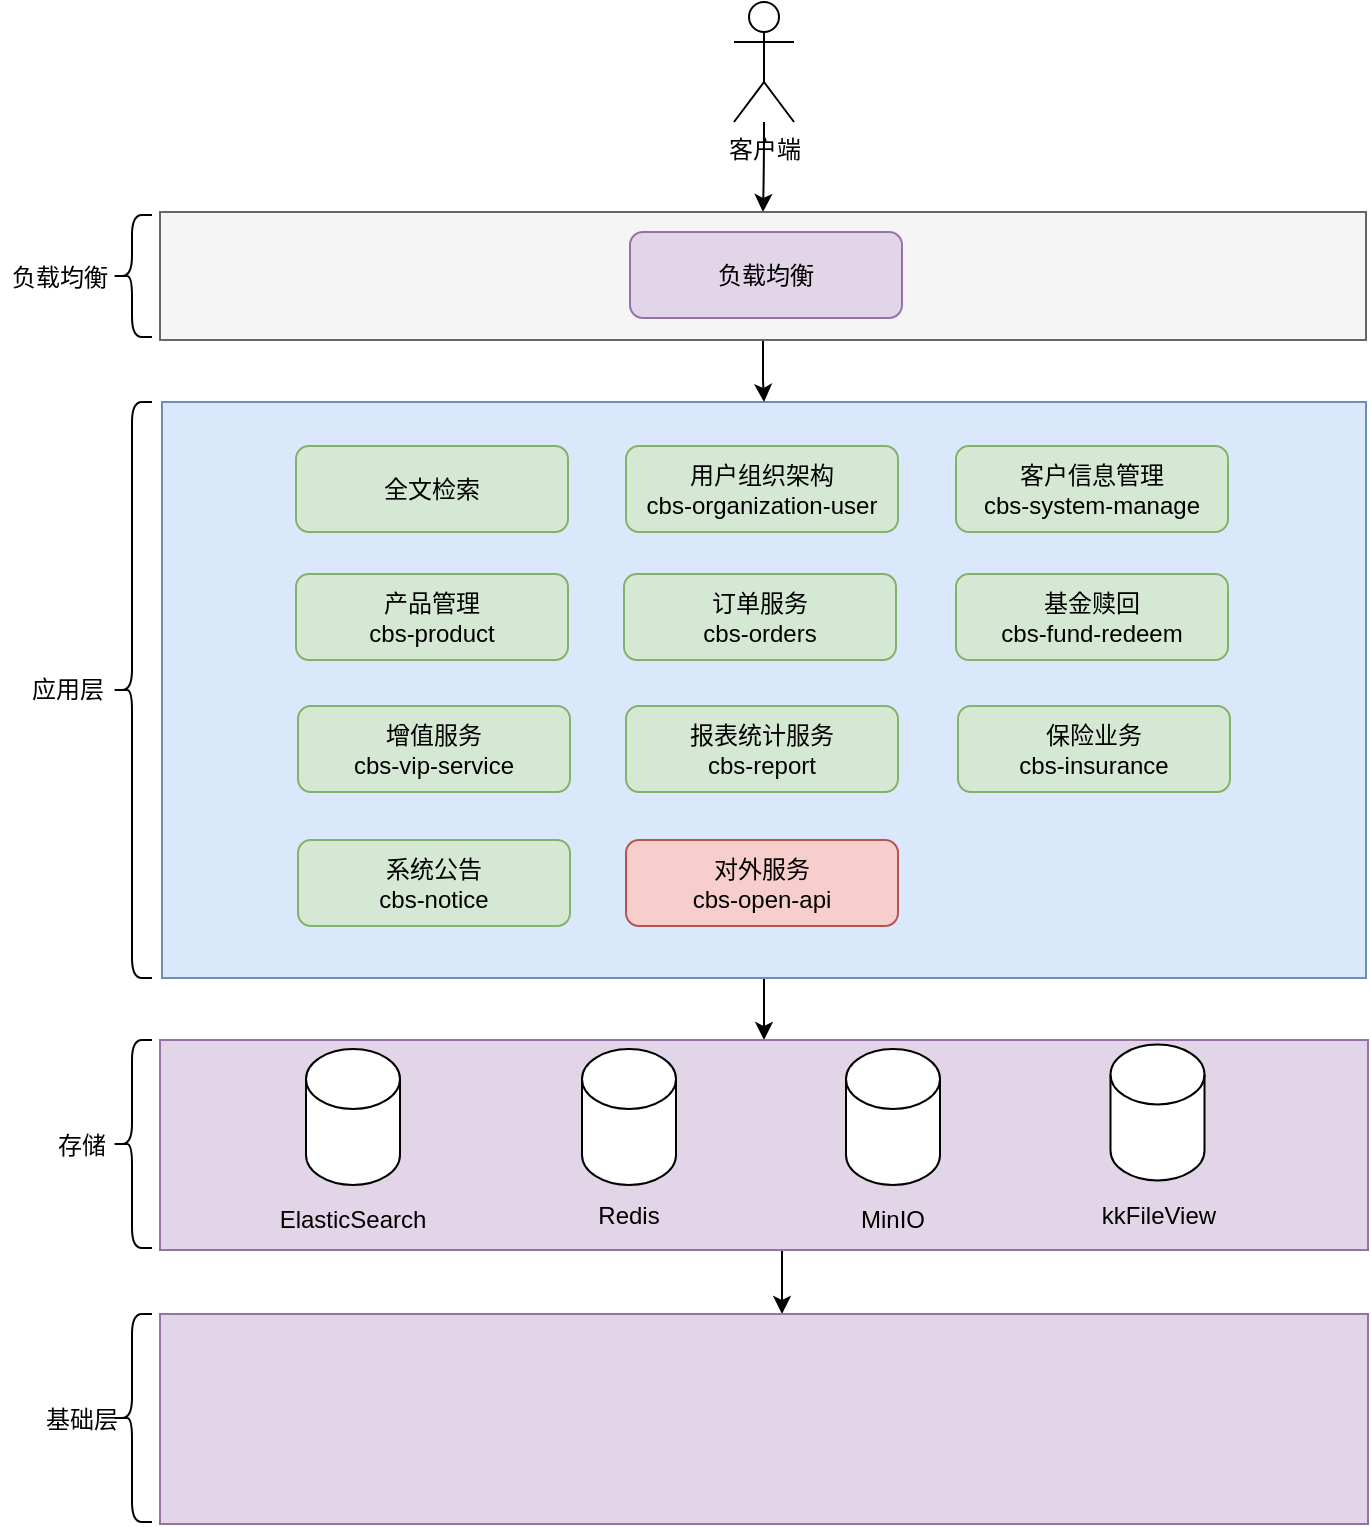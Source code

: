<mxfile version="24.5.3" type="github">
  <diagram id="FIQT3pwKjuodvygs0_mC" name="第 1 页">
    <mxGraphModel dx="1434" dy="746" grid="0" gridSize="10" guides="1" tooltips="1" connect="1" arrows="1" fold="1" page="1" pageScale="1" pageWidth="827" pageHeight="1169" math="0" shadow="0">
      <root>
        <mxCell id="0" />
        <mxCell id="1" parent="0" />
        <mxCell id="L5L_JWcabAk_taaHSs-1-34" style="edgeStyle=orthogonalEdgeStyle;curved=1;rounded=0;orthogonalLoop=1;jettySize=auto;html=1;entryX=0.5;entryY=0;entryDx=0;entryDy=0;" parent="1" source="bA3_Qh9jvu_0rKNAbHTe-8" target="L5L_JWcabAk_taaHSs-1-33" edge="1">
          <mxGeometry relative="1" as="geometry" />
        </mxCell>
        <mxCell id="bA3_Qh9jvu_0rKNAbHTe-8" value="客户端" style="shape=umlActor;verticalLabelPosition=bottom;verticalAlign=top;html=1;outlineConnect=0;" parent="1" vertex="1">
          <mxGeometry x="401" y="78" width="30" height="60" as="geometry" />
        </mxCell>
        <mxCell id="L5L_JWcabAk_taaHSs-1-42" style="edgeStyle=orthogonalEdgeStyle;curved=1;rounded=0;orthogonalLoop=1;jettySize=auto;html=1;entryX=0.5;entryY=0;entryDx=0;entryDy=0;" parent="1" source="L5L_JWcabAk_taaHSs-1-2" target="L5L_JWcabAk_taaHSs-1-25" edge="1">
          <mxGeometry relative="1" as="geometry" />
        </mxCell>
        <mxCell id="L5L_JWcabAk_taaHSs-1-2" value="" style="rounded=0;whiteSpace=wrap;html=1;fillColor=#dae8fc;strokeColor=#6c8ebf;" parent="1" vertex="1">
          <mxGeometry x="115" y="278" width="602" height="288" as="geometry" />
        </mxCell>
        <mxCell id="L5L_JWcabAk_taaHSs-1-5" value="全文检索" style="rounded=1;whiteSpace=wrap;html=1;fillColor=#d5e8d4;strokeColor=#82b366;" parent="1" vertex="1">
          <mxGeometry x="182" y="300" width="136" height="43" as="geometry" />
        </mxCell>
        <mxCell id="L5L_JWcabAk_taaHSs-1-6" value="产品管理&lt;br&gt;cbs-product" style="rounded=1;whiteSpace=wrap;html=1;fillColor=#d5e8d4;strokeColor=#82b366;" parent="1" vertex="1">
          <mxGeometry x="182" y="364" width="136" height="43" as="geometry" />
        </mxCell>
        <mxCell id="L5L_JWcabAk_taaHSs-1-7" value="用户组织架构&lt;br&gt;cbs-organization-user" style="rounded=1;whiteSpace=wrap;html=1;fillColor=#d5e8d4;strokeColor=#82b366;" parent="1" vertex="1">
          <mxGeometry x="347" y="300" width="136" height="43" as="geometry" />
        </mxCell>
        <mxCell id="L5L_JWcabAk_taaHSs-1-8" value="客户信息管理&lt;br&gt;cbs-system-manage" style="rounded=1;whiteSpace=wrap;html=1;fillColor=#d5e8d4;strokeColor=#82b366;" parent="1" vertex="1">
          <mxGeometry x="512" y="300" width="136" height="43" as="geometry" />
        </mxCell>
        <mxCell id="L5L_JWcabAk_taaHSs-1-9" value="订单服务&lt;br&gt;cbs-orders" style="rounded=1;whiteSpace=wrap;html=1;fillColor=#d5e8d4;strokeColor=#82b366;" parent="1" vertex="1">
          <mxGeometry x="346" y="364" width="136" height="43" as="geometry" />
        </mxCell>
        <mxCell id="L5L_JWcabAk_taaHSs-1-10" value="基金赎回&lt;br&gt;cbs-fund-redeem" style="rounded=1;whiteSpace=wrap;html=1;fillColor=#d5e8d4;strokeColor=#82b366;" parent="1" vertex="1">
          <mxGeometry x="512" y="364" width="136" height="43" as="geometry" />
        </mxCell>
        <mxCell id="L5L_JWcabAk_taaHSs-1-11" value="增值服务&lt;br&gt;cbs-vip-service" style="rounded=1;whiteSpace=wrap;html=1;fillColor=#d5e8d4;strokeColor=#82b366;" parent="1" vertex="1">
          <mxGeometry x="183" y="430" width="136" height="43" as="geometry" />
        </mxCell>
        <mxCell id="L5L_JWcabAk_taaHSs-1-12" value="报表统计服务&lt;br&gt;cbs-report" style="rounded=1;whiteSpace=wrap;html=1;fillColor=#d5e8d4;strokeColor=#82b366;" parent="1" vertex="1">
          <mxGeometry x="347" y="430" width="136" height="43" as="geometry" />
        </mxCell>
        <mxCell id="L5L_JWcabAk_taaHSs-1-13" value="保险业务&lt;br&gt;cbs-insurance" style="rounded=1;whiteSpace=wrap;html=1;fillColor=#d5e8d4;strokeColor=#82b366;" parent="1" vertex="1">
          <mxGeometry x="513" y="430" width="136" height="43" as="geometry" />
        </mxCell>
        <mxCell id="L5L_JWcabAk_taaHSs-1-14" value="系统公告&lt;br&gt;cbs-notice" style="rounded=1;whiteSpace=wrap;html=1;fillColor=#d5e8d4;strokeColor=#82b366;" parent="1" vertex="1">
          <mxGeometry x="183" y="497" width="136" height="43" as="geometry" />
        </mxCell>
        <mxCell id="L5L_JWcabAk_taaHSs-1-15" value="对外服务&lt;br&gt;cbs-open-api" style="rounded=1;whiteSpace=wrap;html=1;fillColor=#f8cecc;strokeColor=#b85450;" parent="1" vertex="1">
          <mxGeometry x="347" y="497" width="136" height="43" as="geometry" />
        </mxCell>
        <mxCell id="L5L_JWcabAk_taaHSs-1-23" value="应用层" style="text;html=1;strokeColor=none;fillColor=none;align=center;verticalAlign=middle;whiteSpace=wrap;rounded=0;" parent="1" vertex="1">
          <mxGeometry x="38" y="407" width="60" height="30" as="geometry" />
        </mxCell>
        <mxCell id="L5L_JWcabAk_taaHSs-1-24" value="" style="shape=curlyBracket;whiteSpace=wrap;html=1;rounded=1;" parent="1" vertex="1">
          <mxGeometry x="90" y="278" width="20" height="288" as="geometry" />
        </mxCell>
        <mxCell id="6_hMgDD0ghvQ9nfx3Wfn-14" style="edgeStyle=orthogonalEdgeStyle;rounded=0;orthogonalLoop=1;jettySize=auto;html=1;entryX=0.5;entryY=0;entryDx=0;entryDy=0;" edge="1" parent="1">
          <mxGeometry relative="1" as="geometry">
            <mxPoint x="425" y="702" as="sourcePoint" />
            <mxPoint x="425" y="734" as="targetPoint" />
          </mxGeometry>
        </mxCell>
        <mxCell id="L5L_JWcabAk_taaHSs-1-25" value="" style="rounded=0;whiteSpace=wrap;html=1;fillColor=#e1d5e7;strokeColor=#9673a6;" parent="1" vertex="1">
          <mxGeometry x="114" y="597" width="604" height="105" as="geometry" />
        </mxCell>
        <mxCell id="L5L_JWcabAk_taaHSs-1-26" value="&lt;div&gt;&lt;br&gt;&lt;/div&gt;" style="shape=cylinder3;whiteSpace=wrap;html=1;boundedLbl=1;backgroundOutline=1;size=15;rounded=0;" parent="1" vertex="1">
          <mxGeometry x="187" y="601.5" width="47" height="68" as="geometry" />
        </mxCell>
        <mxCell id="L5L_JWcabAk_taaHSs-1-27" value="" style="shape=cylinder3;whiteSpace=wrap;html=1;boundedLbl=1;backgroundOutline=1;size=15;rounded=0;" parent="1" vertex="1">
          <mxGeometry x="325" y="601.5" width="47" height="68" as="geometry" />
        </mxCell>
        <mxCell id="L5L_JWcabAk_taaHSs-1-30" value="存储" style="text;html=1;strokeColor=none;fillColor=none;align=center;verticalAlign=middle;whiteSpace=wrap;rounded=0;" parent="1" vertex="1">
          <mxGeometry x="45" y="634.5" width="60" height="30" as="geometry" />
        </mxCell>
        <mxCell id="L5L_JWcabAk_taaHSs-1-31" value="" style="shape=curlyBracket;whiteSpace=wrap;html=1;rounded=1;" parent="1" vertex="1">
          <mxGeometry x="90" y="597" width="20" height="104" as="geometry" />
        </mxCell>
        <mxCell id="L5L_JWcabAk_taaHSs-1-32" value="" style="shape=cylinder3;whiteSpace=wrap;html=1;boundedLbl=1;backgroundOutline=1;size=15;rounded=0;" parent="1" vertex="1">
          <mxGeometry x="457" y="601.5" width="47" height="68" as="geometry" />
        </mxCell>
        <mxCell id="6_hMgDD0ghvQ9nfx3Wfn-1" style="edgeStyle=orthogonalEdgeStyle;rounded=0;orthogonalLoop=1;jettySize=auto;html=1;" edge="1" parent="1" source="L5L_JWcabAk_taaHSs-1-33" target="L5L_JWcabAk_taaHSs-1-2">
          <mxGeometry relative="1" as="geometry" />
        </mxCell>
        <mxCell id="L5L_JWcabAk_taaHSs-1-33" value="" style="rounded=0;whiteSpace=wrap;html=1;fillColor=#f5f5f5;strokeColor=#666666;fontColor=#333333;" parent="1" vertex="1">
          <mxGeometry x="114" y="183" width="603" height="64" as="geometry" />
        </mxCell>
        <mxCell id="L5L_JWcabAk_taaHSs-1-36" value="负载均衡" style="text;html=1;strokeColor=none;fillColor=none;align=center;verticalAlign=middle;whiteSpace=wrap;rounded=0;" parent="1" vertex="1">
          <mxGeometry x="34" y="200.5" width="60" height="30" as="geometry" />
        </mxCell>
        <mxCell id="L5L_JWcabAk_taaHSs-1-37" value="" style="shape=curlyBracket;whiteSpace=wrap;html=1;rounded=1;" parent="1" vertex="1">
          <mxGeometry x="90" y="184.5" width="20" height="61" as="geometry" />
        </mxCell>
        <mxCell id="L5L_JWcabAk_taaHSs-1-40" value="负载均衡" style="rounded=1;whiteSpace=wrap;html=1;fillColor=#e1d5e7;strokeColor=#9673a6;" parent="1" vertex="1">
          <mxGeometry x="349" y="193" width="136" height="43" as="geometry" />
        </mxCell>
        <mxCell id="6_hMgDD0ghvQ9nfx3Wfn-2" value="ElasticSearch" style="text;html=1;align=center;verticalAlign=middle;whiteSpace=wrap;rounded=0;" vertex="1" parent="1">
          <mxGeometry x="165.25" y="672" width="90.5" height="30" as="geometry" />
        </mxCell>
        <mxCell id="6_hMgDD0ghvQ9nfx3Wfn-3" value="Redis" style="text;html=1;align=center;verticalAlign=middle;whiteSpace=wrap;rounded=0;" vertex="1" parent="1">
          <mxGeometry x="303.25" y="669.5" width="90.5" height="30" as="geometry" />
        </mxCell>
        <mxCell id="6_hMgDD0ghvQ9nfx3Wfn-4" value="MinIO" style="text;html=1;align=center;verticalAlign=middle;whiteSpace=wrap;rounded=0;" vertex="1" parent="1">
          <mxGeometry x="435.25" y="672" width="90.5" height="30" as="geometry" />
        </mxCell>
        <mxCell id="6_hMgDD0ghvQ9nfx3Wfn-5" value="" style="rounded=0;whiteSpace=wrap;html=1;fillColor=#e1d5e7;strokeColor=#9673a6;" vertex="1" parent="1">
          <mxGeometry x="114" y="734" width="604" height="105" as="geometry" />
        </mxCell>
        <mxCell id="6_hMgDD0ghvQ9nfx3Wfn-8" value="基础层" style="text;html=1;strokeColor=none;fillColor=none;align=center;verticalAlign=middle;whiteSpace=wrap;rounded=0;" vertex="1" parent="1">
          <mxGeometry x="45" y="771.5" width="60" height="30" as="geometry" />
        </mxCell>
        <mxCell id="6_hMgDD0ghvQ9nfx3Wfn-9" value="" style="shape=curlyBracket;whiteSpace=wrap;html=1;rounded=1;" vertex="1" parent="1">
          <mxGeometry x="90" y="734" width="20" height="104" as="geometry" />
        </mxCell>
        <mxCell id="6_hMgDD0ghvQ9nfx3Wfn-15" value="" style="shape=cylinder3;whiteSpace=wrap;html=1;boundedLbl=1;backgroundOutline=1;size=15;rounded=0;" vertex="1" parent="1">
          <mxGeometry x="589.25" y="599.25" width="47" height="68" as="geometry" />
        </mxCell>
        <mxCell id="6_hMgDD0ghvQ9nfx3Wfn-16" value="kkFileView" style="text;html=1;align=center;verticalAlign=middle;whiteSpace=wrap;rounded=0;" vertex="1" parent="1">
          <mxGeometry x="567.5" y="669.75" width="90.5" height="30" as="geometry" />
        </mxCell>
      </root>
    </mxGraphModel>
  </diagram>
</mxfile>
